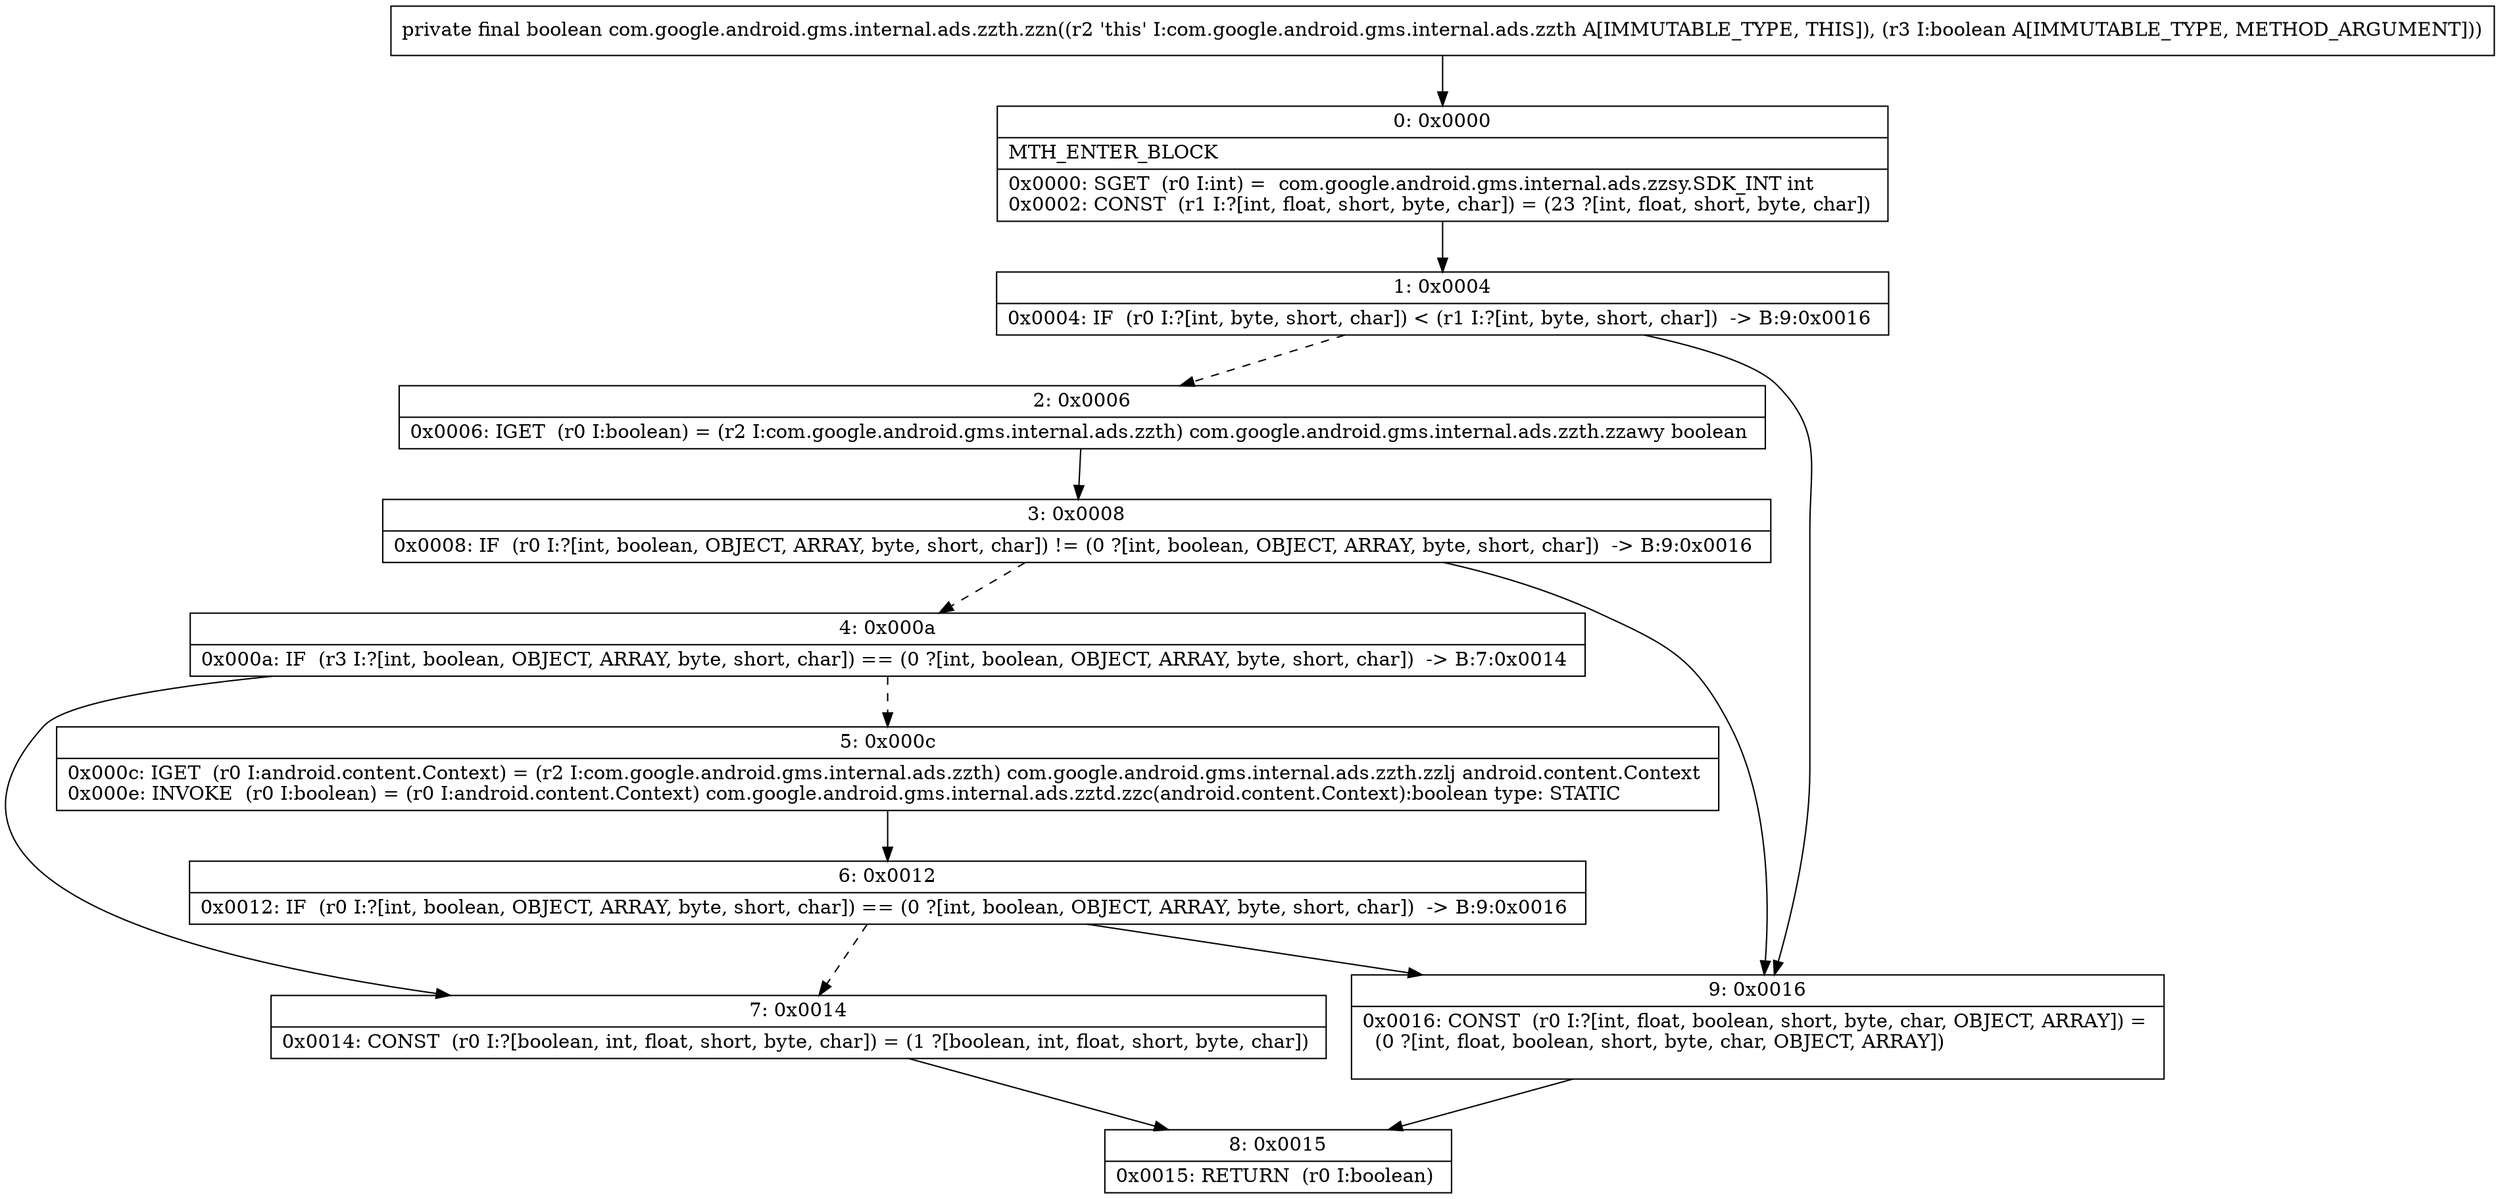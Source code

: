digraph "CFG forcom.google.android.gms.internal.ads.zzth.zzn(Z)Z" {
Node_0 [shape=record,label="{0\:\ 0x0000|MTH_ENTER_BLOCK\l|0x0000: SGET  (r0 I:int) =  com.google.android.gms.internal.ads.zzsy.SDK_INT int \l0x0002: CONST  (r1 I:?[int, float, short, byte, char]) = (23 ?[int, float, short, byte, char]) \l}"];
Node_1 [shape=record,label="{1\:\ 0x0004|0x0004: IF  (r0 I:?[int, byte, short, char]) \< (r1 I:?[int, byte, short, char])  \-\> B:9:0x0016 \l}"];
Node_2 [shape=record,label="{2\:\ 0x0006|0x0006: IGET  (r0 I:boolean) = (r2 I:com.google.android.gms.internal.ads.zzth) com.google.android.gms.internal.ads.zzth.zzawy boolean \l}"];
Node_3 [shape=record,label="{3\:\ 0x0008|0x0008: IF  (r0 I:?[int, boolean, OBJECT, ARRAY, byte, short, char]) != (0 ?[int, boolean, OBJECT, ARRAY, byte, short, char])  \-\> B:9:0x0016 \l}"];
Node_4 [shape=record,label="{4\:\ 0x000a|0x000a: IF  (r3 I:?[int, boolean, OBJECT, ARRAY, byte, short, char]) == (0 ?[int, boolean, OBJECT, ARRAY, byte, short, char])  \-\> B:7:0x0014 \l}"];
Node_5 [shape=record,label="{5\:\ 0x000c|0x000c: IGET  (r0 I:android.content.Context) = (r2 I:com.google.android.gms.internal.ads.zzth) com.google.android.gms.internal.ads.zzth.zzlj android.content.Context \l0x000e: INVOKE  (r0 I:boolean) = (r0 I:android.content.Context) com.google.android.gms.internal.ads.zztd.zzc(android.content.Context):boolean type: STATIC \l}"];
Node_6 [shape=record,label="{6\:\ 0x0012|0x0012: IF  (r0 I:?[int, boolean, OBJECT, ARRAY, byte, short, char]) == (0 ?[int, boolean, OBJECT, ARRAY, byte, short, char])  \-\> B:9:0x0016 \l}"];
Node_7 [shape=record,label="{7\:\ 0x0014|0x0014: CONST  (r0 I:?[boolean, int, float, short, byte, char]) = (1 ?[boolean, int, float, short, byte, char]) \l}"];
Node_8 [shape=record,label="{8\:\ 0x0015|0x0015: RETURN  (r0 I:boolean) \l}"];
Node_9 [shape=record,label="{9\:\ 0x0016|0x0016: CONST  (r0 I:?[int, float, boolean, short, byte, char, OBJECT, ARRAY]) = \l  (0 ?[int, float, boolean, short, byte, char, OBJECT, ARRAY])\l \l}"];
MethodNode[shape=record,label="{private final boolean com.google.android.gms.internal.ads.zzth.zzn((r2 'this' I:com.google.android.gms.internal.ads.zzth A[IMMUTABLE_TYPE, THIS]), (r3 I:boolean A[IMMUTABLE_TYPE, METHOD_ARGUMENT])) }"];
MethodNode -> Node_0;
Node_0 -> Node_1;
Node_1 -> Node_2[style=dashed];
Node_1 -> Node_9;
Node_2 -> Node_3;
Node_3 -> Node_4[style=dashed];
Node_3 -> Node_9;
Node_4 -> Node_5[style=dashed];
Node_4 -> Node_7;
Node_5 -> Node_6;
Node_6 -> Node_7[style=dashed];
Node_6 -> Node_9;
Node_7 -> Node_8;
Node_9 -> Node_8;
}

